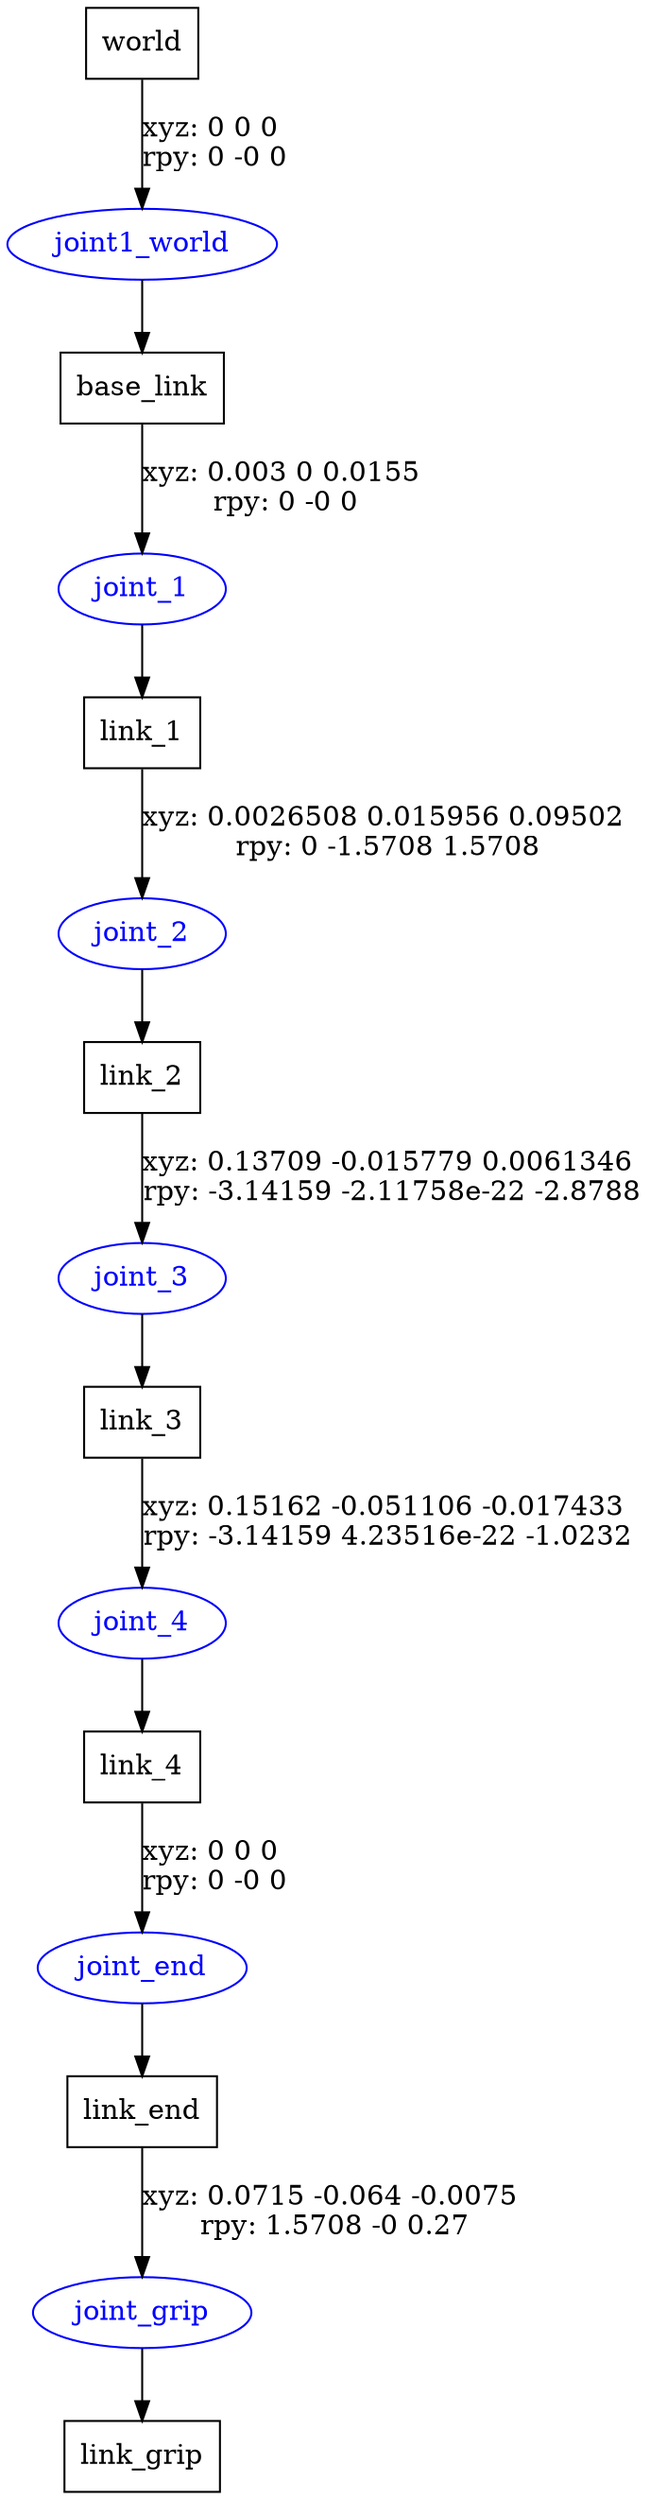 digraph G {
node [shape=box];
"world" [label="world"];
"base_link" [label="base_link"];
"link_1" [label="link_1"];
"link_2" [label="link_2"];
"link_3" [label="link_3"];
"link_4" [label="link_4"];
"link_end" [label="link_end"];
"link_grip" [label="link_grip"];
node [shape=ellipse, color=blue, fontcolor=blue];
"world" -> "joint1_world" [label="xyz: 0 0 0 \nrpy: 0 -0 0"]
"joint1_world" -> "base_link"
"base_link" -> "joint_1" [label="xyz: 0.003 0 0.0155 \nrpy: 0 -0 0"]
"joint_1" -> "link_1"
"link_1" -> "joint_2" [label="xyz: 0.0026508 0.015956 0.09502 \nrpy: 0 -1.5708 1.5708"]
"joint_2" -> "link_2"
"link_2" -> "joint_3" [label="xyz: 0.13709 -0.015779 0.0061346 \nrpy: -3.14159 -2.11758e-22 -2.8788"]
"joint_3" -> "link_3"
"link_3" -> "joint_4" [label="xyz: 0.15162 -0.051106 -0.017433 \nrpy: -3.14159 4.23516e-22 -1.0232"]
"joint_4" -> "link_4"
"link_4" -> "joint_end" [label="xyz: 0 0 0 \nrpy: 0 -0 0"]
"joint_end" -> "link_end"
"link_end" -> "joint_grip" [label="xyz: 0.0715 -0.064 -0.0075 \nrpy: 1.5708 -0 0.27"]
"joint_grip" -> "link_grip"
}
